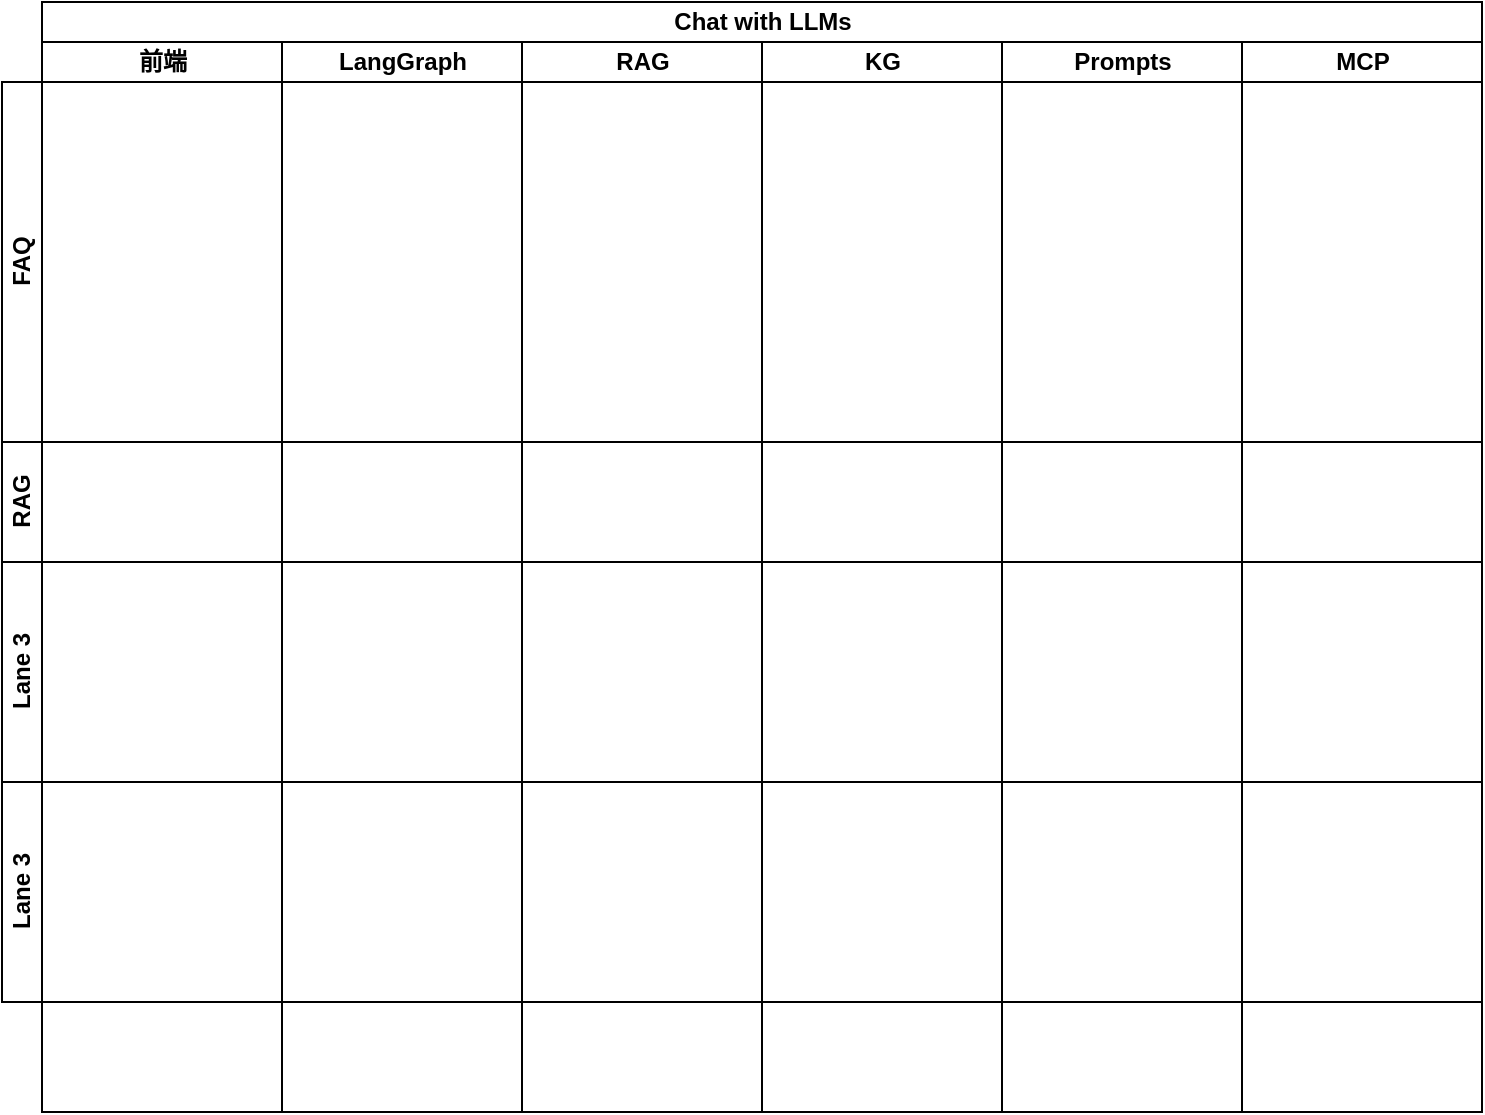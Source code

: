 <mxfile version="26.2.14" pages="2">
  <diagram id="prtHgNgQTEPvFCAcTncT" name="Page-1">
    <mxGraphModel dx="1148" dy="518" grid="1" gridSize="10" guides="1" tooltips="1" connect="1" arrows="1" fold="1" page="1" pageScale="1" pageWidth="827" pageHeight="1169" math="0" shadow="0">
      <root>
        <mxCell id="0" />
        <mxCell id="1" parent="0" />
        <mxCell id="lMqTlRjusJs-bFD9PDSq-2" value="Chat with LLMs" style="swimlane;childLayout=stackLayout;resizeParent=1;resizeParentMax=0;startSize=20;html=1;" vertex="1" parent="1">
          <mxGeometry x="150" y="70" width="720" height="555" as="geometry" />
        </mxCell>
        <mxCell id="lMqTlRjusJs-bFD9PDSq-3" value="前端" style="swimlane;startSize=20;html=1;" vertex="1" parent="lMqTlRjusJs-bFD9PDSq-2">
          <mxGeometry y="20" width="120" height="535" as="geometry" />
        </mxCell>
        <mxCell id="RTw3YIjJOf3kqwoV2Vnw-30" value="LangGraph" style="swimlane;startSize=20;html=1;" vertex="1" parent="lMqTlRjusJs-bFD9PDSq-2">
          <mxGeometry x="120" y="20" width="120" height="535" as="geometry" />
        </mxCell>
        <mxCell id="lMqTlRjusJs-bFD9PDSq-4" value="RAG" style="swimlane;startSize=20;html=1;" vertex="1" parent="lMqTlRjusJs-bFD9PDSq-2">
          <mxGeometry x="240" y="20" width="120" height="535" as="geometry" />
        </mxCell>
        <mxCell id="lMqTlRjusJs-bFD9PDSq-5" value="KG" style="swimlane;startSize=20;html=1;" vertex="1" parent="lMqTlRjusJs-bFD9PDSq-2">
          <mxGeometry x="360" y="20" width="120" height="535" as="geometry" />
        </mxCell>
        <mxCell id="RTw3YIjJOf3kqwoV2Vnw-11" value="Prompts" style="swimlane;startSize=20;html=1;" vertex="1" parent="lMqTlRjusJs-bFD9PDSq-2">
          <mxGeometry x="480" y="20" width="120" height="535" as="geometry" />
        </mxCell>
        <mxCell id="RTw3YIjJOf3kqwoV2Vnw-2" value="MCP" style="swimlane;startSize=20;html=1;" vertex="1" parent="lMqTlRjusJs-bFD9PDSq-2">
          <mxGeometry x="600" y="20" width="120" height="535" as="geometry" />
        </mxCell>
        <mxCell id="RTw3YIjJOf3kqwoV2Vnw-13" value="FAQ" style="swimlane;startSize=20;horizontal=0;html=1;" vertex="1" parent="1">
          <mxGeometry x="130" y="110" width="740" height="180" as="geometry" />
        </mxCell>
        <mxCell id="RTw3YIjJOf3kqwoV2Vnw-14" value="RAG" style="swimlane;startSize=20;horizontal=0;html=1;" vertex="1" parent="1">
          <mxGeometry x="130" y="290" width="740" height="60" as="geometry" />
        </mxCell>
        <mxCell id="RTw3YIjJOf3kqwoV2Vnw-15" value="Lane 3" style="swimlane;startSize=20;horizontal=0;html=1;" vertex="1" parent="1">
          <mxGeometry x="130" y="350" width="740" height="110" as="geometry" />
        </mxCell>
        <mxCell id="RTw3YIjJOf3kqwoV2Vnw-29" value="Lane 3" style="swimlane;startSize=20;horizontal=0;html=1;" vertex="1" parent="1">
          <mxGeometry x="130" y="460" width="740" height="110" as="geometry" />
        </mxCell>
      </root>
    </mxGraphModel>
  </diagram>
  <diagram id="MzHaI2W0ZUEJy1ZeamTa" name="第 2 页">
    <mxGraphModel grid="1" page="1" gridSize="10" guides="1" tooltips="1" connect="1" arrows="1" fold="1" pageScale="1" pageWidth="827" pageHeight="1169" math="0" shadow="0">
      <root>
        <mxCell id="0" />
        <mxCell id="1" parent="0" />
      </root>
    </mxGraphModel>
  </diagram>
</mxfile>
